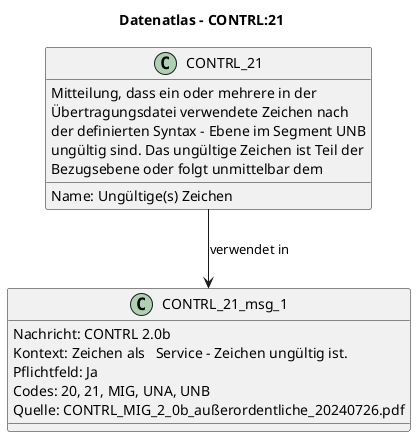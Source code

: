 @startuml
title Datenatlas – CONTRL:21
class CONTRL_21 {
  Name: Ungültige(s) Zeichen
Mitteilung, dass ein oder mehrere in der
Übertragungsdatei verwendete Zeichen nach
der definierten Syntax - Ebene im Segment UNB
ungültig sind. Das ungültige Zeichen ist Teil der
Bezugsebene oder folgt unmittelbar dem
}
class CONTRL_21_msg_1 {
  Nachricht: CONTRL 2.0b
  Kontext: Zeichen als   Service - Zeichen ungültig ist.
  Pflichtfeld: Ja
  Codes: 20, 21, MIG, UNA, UNB
  Quelle: CONTRL_MIG_2_0b_außerordentliche_20240726.pdf
}
CONTRL_21 --> CONTRL_21_msg_1 : verwendet in
@enduml